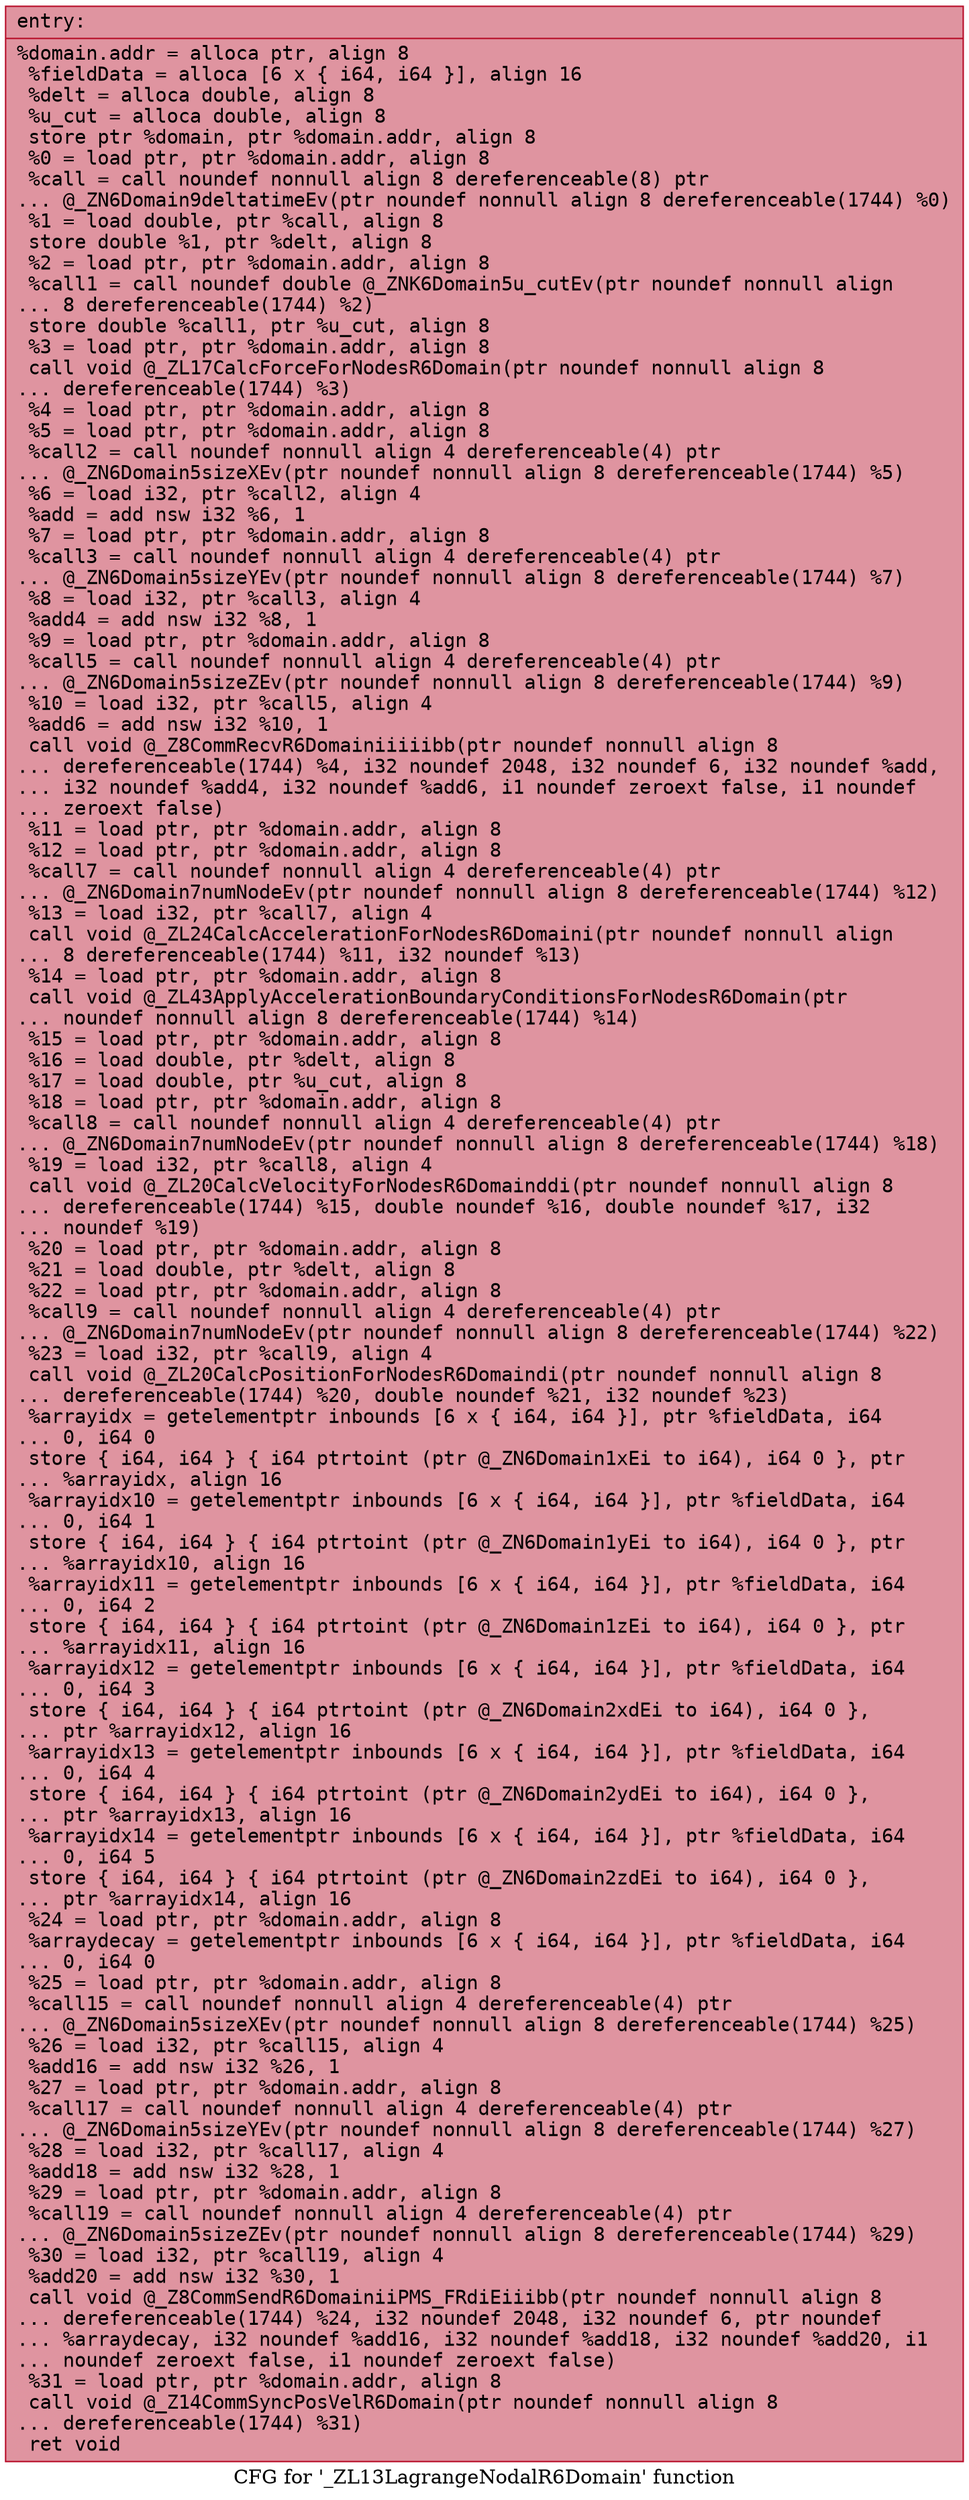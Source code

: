 digraph "CFG for '_ZL13LagrangeNodalR6Domain' function" {
	label="CFG for '_ZL13LagrangeNodalR6Domain' function";

	Node0x561418b14490 [shape=record,color="#b70d28ff", style=filled, fillcolor="#b70d2870" fontname="Courier",label="{entry:\l|  %domain.addr = alloca ptr, align 8\l  %fieldData = alloca [6 x \{ i64, i64 \}], align 16\l  %delt = alloca double, align 8\l  %u_cut = alloca double, align 8\l  store ptr %domain, ptr %domain.addr, align 8\l  %0 = load ptr, ptr %domain.addr, align 8\l  %call = call noundef nonnull align 8 dereferenceable(8) ptr\l... @_ZN6Domain9deltatimeEv(ptr noundef nonnull align 8 dereferenceable(1744) %0)\l  %1 = load double, ptr %call, align 8\l  store double %1, ptr %delt, align 8\l  %2 = load ptr, ptr %domain.addr, align 8\l  %call1 = call noundef double @_ZNK6Domain5u_cutEv(ptr noundef nonnull align\l... 8 dereferenceable(1744) %2)\l  store double %call1, ptr %u_cut, align 8\l  %3 = load ptr, ptr %domain.addr, align 8\l  call void @_ZL17CalcForceForNodesR6Domain(ptr noundef nonnull align 8\l... dereferenceable(1744) %3)\l  %4 = load ptr, ptr %domain.addr, align 8\l  %5 = load ptr, ptr %domain.addr, align 8\l  %call2 = call noundef nonnull align 4 dereferenceable(4) ptr\l... @_ZN6Domain5sizeXEv(ptr noundef nonnull align 8 dereferenceable(1744) %5)\l  %6 = load i32, ptr %call2, align 4\l  %add = add nsw i32 %6, 1\l  %7 = load ptr, ptr %domain.addr, align 8\l  %call3 = call noundef nonnull align 4 dereferenceable(4) ptr\l... @_ZN6Domain5sizeYEv(ptr noundef nonnull align 8 dereferenceable(1744) %7)\l  %8 = load i32, ptr %call3, align 4\l  %add4 = add nsw i32 %8, 1\l  %9 = load ptr, ptr %domain.addr, align 8\l  %call5 = call noundef nonnull align 4 dereferenceable(4) ptr\l... @_ZN6Domain5sizeZEv(ptr noundef nonnull align 8 dereferenceable(1744) %9)\l  %10 = load i32, ptr %call5, align 4\l  %add6 = add nsw i32 %10, 1\l  call void @_Z8CommRecvR6Domainiiiiibb(ptr noundef nonnull align 8\l... dereferenceable(1744) %4, i32 noundef 2048, i32 noundef 6, i32 noundef %add,\l... i32 noundef %add4, i32 noundef %add6, i1 noundef zeroext false, i1 noundef\l... zeroext false)\l  %11 = load ptr, ptr %domain.addr, align 8\l  %12 = load ptr, ptr %domain.addr, align 8\l  %call7 = call noundef nonnull align 4 dereferenceable(4) ptr\l... @_ZN6Domain7numNodeEv(ptr noundef nonnull align 8 dereferenceable(1744) %12)\l  %13 = load i32, ptr %call7, align 4\l  call void @_ZL24CalcAccelerationForNodesR6Domaini(ptr noundef nonnull align\l... 8 dereferenceable(1744) %11, i32 noundef %13)\l  %14 = load ptr, ptr %domain.addr, align 8\l  call void @_ZL43ApplyAccelerationBoundaryConditionsForNodesR6Domain(ptr\l... noundef nonnull align 8 dereferenceable(1744) %14)\l  %15 = load ptr, ptr %domain.addr, align 8\l  %16 = load double, ptr %delt, align 8\l  %17 = load double, ptr %u_cut, align 8\l  %18 = load ptr, ptr %domain.addr, align 8\l  %call8 = call noundef nonnull align 4 dereferenceable(4) ptr\l... @_ZN6Domain7numNodeEv(ptr noundef nonnull align 8 dereferenceable(1744) %18)\l  %19 = load i32, ptr %call8, align 4\l  call void @_ZL20CalcVelocityForNodesR6Domainddi(ptr noundef nonnull align 8\l... dereferenceable(1744) %15, double noundef %16, double noundef %17, i32\l... noundef %19)\l  %20 = load ptr, ptr %domain.addr, align 8\l  %21 = load double, ptr %delt, align 8\l  %22 = load ptr, ptr %domain.addr, align 8\l  %call9 = call noundef nonnull align 4 dereferenceable(4) ptr\l... @_ZN6Domain7numNodeEv(ptr noundef nonnull align 8 dereferenceable(1744) %22)\l  %23 = load i32, ptr %call9, align 4\l  call void @_ZL20CalcPositionForNodesR6Domaindi(ptr noundef nonnull align 8\l... dereferenceable(1744) %20, double noundef %21, i32 noundef %23)\l  %arrayidx = getelementptr inbounds [6 x \{ i64, i64 \}], ptr %fieldData, i64\l... 0, i64 0\l  store \{ i64, i64 \} \{ i64 ptrtoint (ptr @_ZN6Domain1xEi to i64), i64 0 \}, ptr\l... %arrayidx, align 16\l  %arrayidx10 = getelementptr inbounds [6 x \{ i64, i64 \}], ptr %fieldData, i64\l... 0, i64 1\l  store \{ i64, i64 \} \{ i64 ptrtoint (ptr @_ZN6Domain1yEi to i64), i64 0 \}, ptr\l... %arrayidx10, align 16\l  %arrayidx11 = getelementptr inbounds [6 x \{ i64, i64 \}], ptr %fieldData, i64\l... 0, i64 2\l  store \{ i64, i64 \} \{ i64 ptrtoint (ptr @_ZN6Domain1zEi to i64), i64 0 \}, ptr\l... %arrayidx11, align 16\l  %arrayidx12 = getelementptr inbounds [6 x \{ i64, i64 \}], ptr %fieldData, i64\l... 0, i64 3\l  store \{ i64, i64 \} \{ i64 ptrtoint (ptr @_ZN6Domain2xdEi to i64), i64 0 \},\l... ptr %arrayidx12, align 16\l  %arrayidx13 = getelementptr inbounds [6 x \{ i64, i64 \}], ptr %fieldData, i64\l... 0, i64 4\l  store \{ i64, i64 \} \{ i64 ptrtoint (ptr @_ZN6Domain2ydEi to i64), i64 0 \},\l... ptr %arrayidx13, align 16\l  %arrayidx14 = getelementptr inbounds [6 x \{ i64, i64 \}], ptr %fieldData, i64\l... 0, i64 5\l  store \{ i64, i64 \} \{ i64 ptrtoint (ptr @_ZN6Domain2zdEi to i64), i64 0 \},\l... ptr %arrayidx14, align 16\l  %24 = load ptr, ptr %domain.addr, align 8\l  %arraydecay = getelementptr inbounds [6 x \{ i64, i64 \}], ptr %fieldData, i64\l... 0, i64 0\l  %25 = load ptr, ptr %domain.addr, align 8\l  %call15 = call noundef nonnull align 4 dereferenceable(4) ptr\l... @_ZN6Domain5sizeXEv(ptr noundef nonnull align 8 dereferenceable(1744) %25)\l  %26 = load i32, ptr %call15, align 4\l  %add16 = add nsw i32 %26, 1\l  %27 = load ptr, ptr %domain.addr, align 8\l  %call17 = call noundef nonnull align 4 dereferenceable(4) ptr\l... @_ZN6Domain5sizeYEv(ptr noundef nonnull align 8 dereferenceable(1744) %27)\l  %28 = load i32, ptr %call17, align 4\l  %add18 = add nsw i32 %28, 1\l  %29 = load ptr, ptr %domain.addr, align 8\l  %call19 = call noundef nonnull align 4 dereferenceable(4) ptr\l... @_ZN6Domain5sizeZEv(ptr noundef nonnull align 8 dereferenceable(1744) %29)\l  %30 = load i32, ptr %call19, align 4\l  %add20 = add nsw i32 %30, 1\l  call void @_Z8CommSendR6DomainiiPMS_FRdiEiiibb(ptr noundef nonnull align 8\l... dereferenceable(1744) %24, i32 noundef 2048, i32 noundef 6, ptr noundef\l... %arraydecay, i32 noundef %add16, i32 noundef %add18, i32 noundef %add20, i1\l... noundef zeroext false, i1 noundef zeroext false)\l  %31 = load ptr, ptr %domain.addr, align 8\l  call void @_Z14CommSyncPosVelR6Domain(ptr noundef nonnull align 8\l... dereferenceable(1744) %31)\l  ret void\l}"];
}
